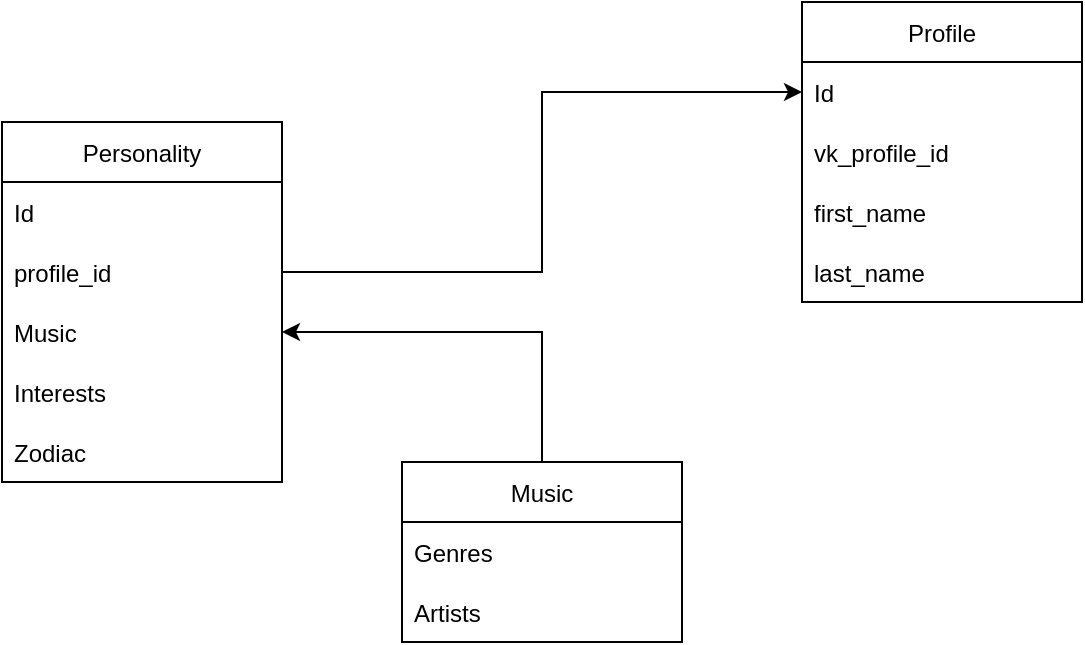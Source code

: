 <mxfile version="20.0.4" type="github">
  <diagram id="C5RBs43oDa-KdzZeNtuy" name="Page-1">
    <mxGraphModel dx="1422" dy="798" grid="1" gridSize="10" guides="1" tooltips="1" connect="1" arrows="1" fold="1" page="1" pageScale="1" pageWidth="827" pageHeight="1169" math="0" shadow="0">
      <root>
        <mxCell id="WIyWlLk6GJQsqaUBKTNV-0" />
        <mxCell id="WIyWlLk6GJQsqaUBKTNV-1" parent="WIyWlLk6GJQsqaUBKTNV-0" />
        <mxCell id="C3yfGeXfMbXTntmece6J-4" value="Personality" style="swimlane;fontStyle=0;childLayout=stackLayout;horizontal=1;startSize=30;horizontalStack=0;resizeParent=1;resizeParentMax=0;resizeLast=0;collapsible=1;marginBottom=0;" vertex="1" parent="WIyWlLk6GJQsqaUBKTNV-1">
          <mxGeometry x="90" y="180" width="140" height="180" as="geometry" />
        </mxCell>
        <mxCell id="C3yfGeXfMbXTntmece6J-5" value="Id" style="text;strokeColor=none;fillColor=none;align=left;verticalAlign=middle;spacingLeft=4;spacingRight=4;overflow=hidden;points=[[0,0.5],[1,0.5]];portConstraint=eastwest;rotatable=0;" vertex="1" parent="C3yfGeXfMbXTntmece6J-4">
          <mxGeometry y="30" width="140" height="30" as="geometry" />
        </mxCell>
        <mxCell id="C3yfGeXfMbXTntmece6J-21" value="profile_id" style="text;strokeColor=none;fillColor=none;align=left;verticalAlign=middle;spacingLeft=4;spacingRight=4;overflow=hidden;points=[[0,0.5],[1,0.5]];portConstraint=eastwest;rotatable=0;" vertex="1" parent="C3yfGeXfMbXTntmece6J-4">
          <mxGeometry y="60" width="140" height="30" as="geometry" />
        </mxCell>
        <mxCell id="C3yfGeXfMbXTntmece6J-6" value="Music" style="text;strokeColor=none;fillColor=none;align=left;verticalAlign=middle;spacingLeft=4;spacingRight=4;overflow=hidden;points=[[0,0.5],[1,0.5]];portConstraint=eastwest;rotatable=0;" vertex="1" parent="C3yfGeXfMbXTntmece6J-4">
          <mxGeometry y="90" width="140" height="30" as="geometry" />
        </mxCell>
        <mxCell id="C3yfGeXfMbXTntmece6J-7" value="Interests" style="text;strokeColor=none;fillColor=none;align=left;verticalAlign=middle;spacingLeft=4;spacingRight=4;overflow=hidden;points=[[0,0.5],[1,0.5]];portConstraint=eastwest;rotatable=0;" vertex="1" parent="C3yfGeXfMbXTntmece6J-4">
          <mxGeometry y="120" width="140" height="30" as="geometry" />
        </mxCell>
        <mxCell id="C3yfGeXfMbXTntmece6J-8" value="Zodiac" style="text;strokeColor=none;fillColor=none;align=left;verticalAlign=middle;spacingLeft=4;spacingRight=4;overflow=hidden;points=[[0,0.5],[1,0.5]];portConstraint=eastwest;rotatable=0;" vertex="1" parent="C3yfGeXfMbXTntmece6J-4">
          <mxGeometry y="150" width="140" height="30" as="geometry" />
        </mxCell>
        <mxCell id="C3yfGeXfMbXTntmece6J-15" style="edgeStyle=orthogonalEdgeStyle;rounded=0;orthogonalLoop=1;jettySize=auto;html=1;" edge="1" parent="WIyWlLk6GJQsqaUBKTNV-1" source="C3yfGeXfMbXTntmece6J-9" target="C3yfGeXfMbXTntmece6J-6">
          <mxGeometry relative="1" as="geometry" />
        </mxCell>
        <mxCell id="C3yfGeXfMbXTntmece6J-9" value="Music" style="swimlane;fontStyle=0;childLayout=stackLayout;horizontal=1;startSize=30;horizontalStack=0;resizeParent=1;resizeParentMax=0;resizeLast=0;collapsible=1;marginBottom=0;" vertex="1" parent="WIyWlLk6GJQsqaUBKTNV-1">
          <mxGeometry x="290" y="350" width="140" height="90" as="geometry" />
        </mxCell>
        <mxCell id="C3yfGeXfMbXTntmece6J-10" value="Genres" style="text;strokeColor=none;fillColor=none;align=left;verticalAlign=middle;spacingLeft=4;spacingRight=4;overflow=hidden;points=[[0,0.5],[1,0.5]];portConstraint=eastwest;rotatable=0;" vertex="1" parent="C3yfGeXfMbXTntmece6J-9">
          <mxGeometry y="30" width="140" height="30" as="geometry" />
        </mxCell>
        <mxCell id="C3yfGeXfMbXTntmece6J-11" value="Artists" style="text;strokeColor=none;fillColor=none;align=left;verticalAlign=middle;spacingLeft=4;spacingRight=4;overflow=hidden;points=[[0,0.5],[1,0.5]];portConstraint=eastwest;rotatable=0;" vertex="1" parent="C3yfGeXfMbXTntmece6J-9">
          <mxGeometry y="60" width="140" height="30" as="geometry" />
        </mxCell>
        <mxCell id="C3yfGeXfMbXTntmece6J-16" value="Profile" style="swimlane;fontStyle=0;childLayout=stackLayout;horizontal=1;startSize=30;horizontalStack=0;resizeParent=1;resizeParentMax=0;resizeLast=0;collapsible=1;marginBottom=0;" vertex="1" parent="WIyWlLk6GJQsqaUBKTNV-1">
          <mxGeometry x="490" y="120" width="140" height="150" as="geometry" />
        </mxCell>
        <mxCell id="C3yfGeXfMbXTntmece6J-17" value="Id" style="text;strokeColor=none;fillColor=none;align=left;verticalAlign=middle;spacingLeft=4;spacingRight=4;overflow=hidden;points=[[0,0.5],[1,0.5]];portConstraint=eastwest;rotatable=0;" vertex="1" parent="C3yfGeXfMbXTntmece6J-16">
          <mxGeometry y="30" width="140" height="30" as="geometry" />
        </mxCell>
        <mxCell id="C3yfGeXfMbXTntmece6J-18" value="vk_profile_id" style="text;strokeColor=none;fillColor=none;align=left;verticalAlign=middle;spacingLeft=4;spacingRight=4;overflow=hidden;points=[[0,0.5],[1,0.5]];portConstraint=eastwest;rotatable=0;" vertex="1" parent="C3yfGeXfMbXTntmece6J-16">
          <mxGeometry y="60" width="140" height="30" as="geometry" />
        </mxCell>
        <mxCell id="C3yfGeXfMbXTntmece6J-19" value="first_name" style="text;strokeColor=none;fillColor=none;align=left;verticalAlign=middle;spacingLeft=4;spacingRight=4;overflow=hidden;points=[[0,0.5],[1,0.5]];portConstraint=eastwest;rotatable=0;" vertex="1" parent="C3yfGeXfMbXTntmece6J-16">
          <mxGeometry y="90" width="140" height="30" as="geometry" />
        </mxCell>
        <mxCell id="C3yfGeXfMbXTntmece6J-20" value="last_name" style="text;strokeColor=none;fillColor=none;align=left;verticalAlign=middle;spacingLeft=4;spacingRight=4;overflow=hidden;points=[[0,0.5],[1,0.5]];portConstraint=eastwest;rotatable=0;" vertex="1" parent="C3yfGeXfMbXTntmece6J-16">
          <mxGeometry y="120" width="140" height="30" as="geometry" />
        </mxCell>
        <mxCell id="C3yfGeXfMbXTntmece6J-22" style="edgeStyle=orthogonalEdgeStyle;rounded=0;orthogonalLoop=1;jettySize=auto;html=1;" edge="1" parent="WIyWlLk6GJQsqaUBKTNV-1" source="C3yfGeXfMbXTntmece6J-21" target="C3yfGeXfMbXTntmece6J-17">
          <mxGeometry relative="1" as="geometry" />
        </mxCell>
      </root>
    </mxGraphModel>
  </diagram>
</mxfile>
